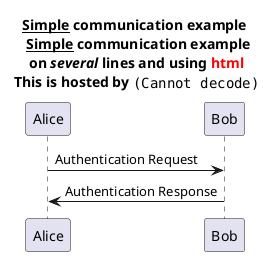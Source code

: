 @startuml

' 标题支持creole formatting
'   This is **bold**
'   This is //italics//
'   This is ""monospaced""
'   This is --stroked--
'   This is __underlined__
'   This is ~~waved~~
' title单行时使用title，多行title可使用title, end title

title
__Simple__ **communication** example
  <u>Simple</u> communication example
 on <i>several</i> lines and using <font color=red>html</font>
 This is hosted by <img:sourceforge.jpg>
end title

Alice -> Bob: Authentication Request
Bob -> Alice: Authentication Response

@enduml